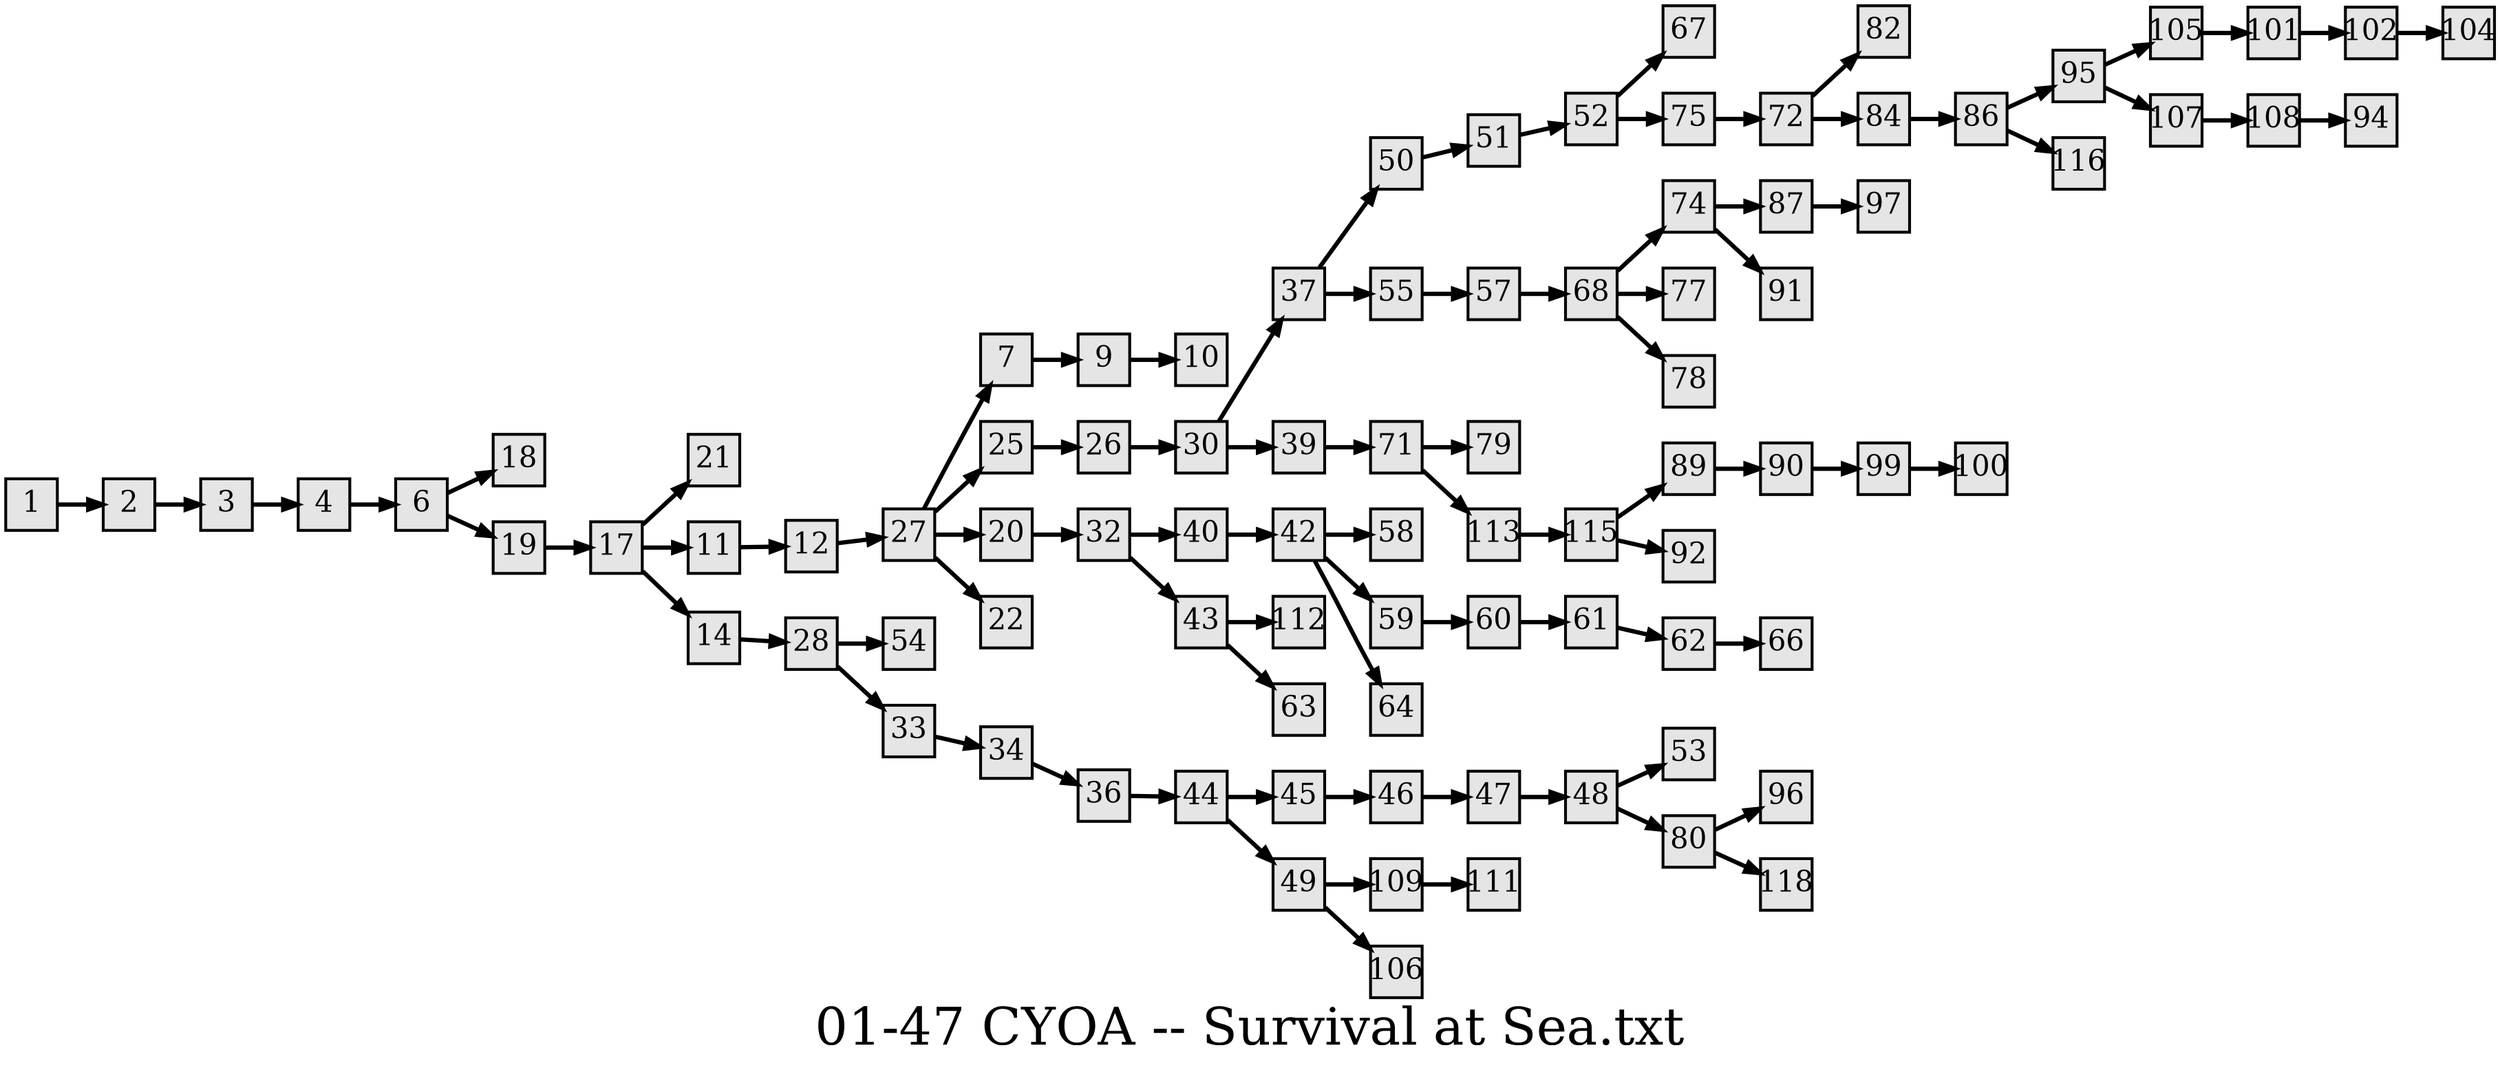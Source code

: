 digraph g{
  graph [ label="01-47 CYOA -- Survival at Sea.txt" rankdir=LR, ordering=out, fontsize=36, nodesep="0.35", ranksep="0.45"];
  node  [shape=rect, penwidth=2, fontsize=20, style=filled, fillcolor=grey90, margin="0,0", labelfloat=true, regular=true, fixedsize=true];
  edge  [labelfloat=true, penwidth=3, fontsize=12];

  1 -> 2;
  2 -> 3;
  3 -> 4;
  4 -> 6;
  6 -> 18;
  6 -> 19;
  7 -> 9;
  9 -> 10;
  11 -> 12;
  12 -> 27;
  14 -> 28;
  17 -> 21;
  17 -> 11;
  17 -> 14;
  19 -> 17;
  20 -> 32;
  25 -> 26;
  26 -> 30;
  27 -> 7;
  27 -> 25;
  27 -> 20;
  27 -> 22;
  28 -> 54;
  28 -> 33;
  30 -> 37;
  30 -> 39;
  32 -> 40;
  32 -> 43;
  33 -> 34;
  34 -> 36;
  36 -> 44;
  37 -> 50;
  37 -> 55;
  39 -> 71;
  40 -> 42;
  42 -> 58;
  42 -> 59;
  42 -> 64;
  43 -> 112;
  43 -> 63;
  44 -> 45;
  44 -> 49;
  45 -> 46;
  46 -> 47;
  47 -> 48;
  48 -> 53;
  48 -> 80;
  49 -> 109;
  49 -> 106;
  50 -> 51;
  51 -> 52;
  52 -> 67;
  52 -> 75;
  55 -> 57;
  57 -> 68;
  59 -> 60;
  60 -> 61;
  61 -> 62;
  62 -> 66;
  68 -> 74;
  68 -> 77;
  68 -> 78;
  71 -> 79;
  71 -> 113;
  72 -> 82;
  72 -> 84;
  74 -> 87;
  74 -> 91;
  75 -> 72;
  80 -> 96;
  80 -> 118;
  84 -> 86;
  86 -> 95;
  86 -> 116;
  87 -> 97;
  89 -> 90;
  90 -> 99;
  95 -> 105;
  95 -> 107;
  99 -> 100;
  101 -> 102;
  102 -> 104;
  105 -> 101;
  107 -> 108;
  108 -> 94;
  109 -> 111;
  113 -> 115;
  115 -> 89;
  115 -> 92;
}

